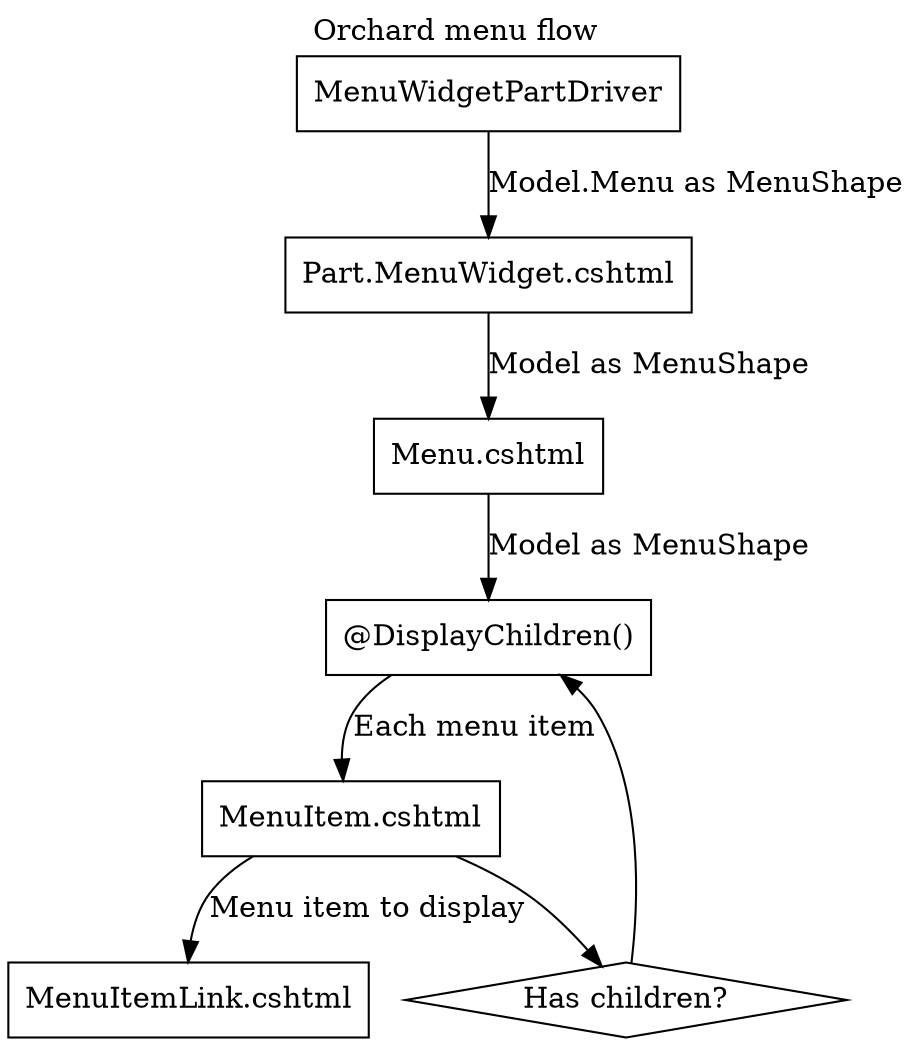 digraph {
    label="Orchard menu flow";
    labelloc=top;
    node [shape=box]

    // Create and style nodes
    menu_widget_part_driver [label="MenuWidgetPartDriver"];
    part_menu_widget [label="Part.MenuWidget.cshtml"];
    menu_cshtml [label="Menu.cshtml"];
    menu_item [label="MenuItem.cshtml"];

    display_children [label="@DisplayChildren()"];
    menu_item_link [label="MenuItemLink.cshtml"];
    has_children[shape="diamond" label="Has children?"];


    subgraph aa{
        menu_widget_part_driver ->  part_menu_widget [label="Model.Menu as MenuShape"];
        part_menu_widget ->  menu_cshtml [label="Model as MenuShape"];
        menu_cshtml -> display_children [label="Model as MenuShape"];
        display_children -> menu_item [label="Each menu item"];
        menu_item -> has_children; 
        menu_item -> menu_item_link [label="Menu item to display"]; 
        has_children -> display_children;
    }
}
